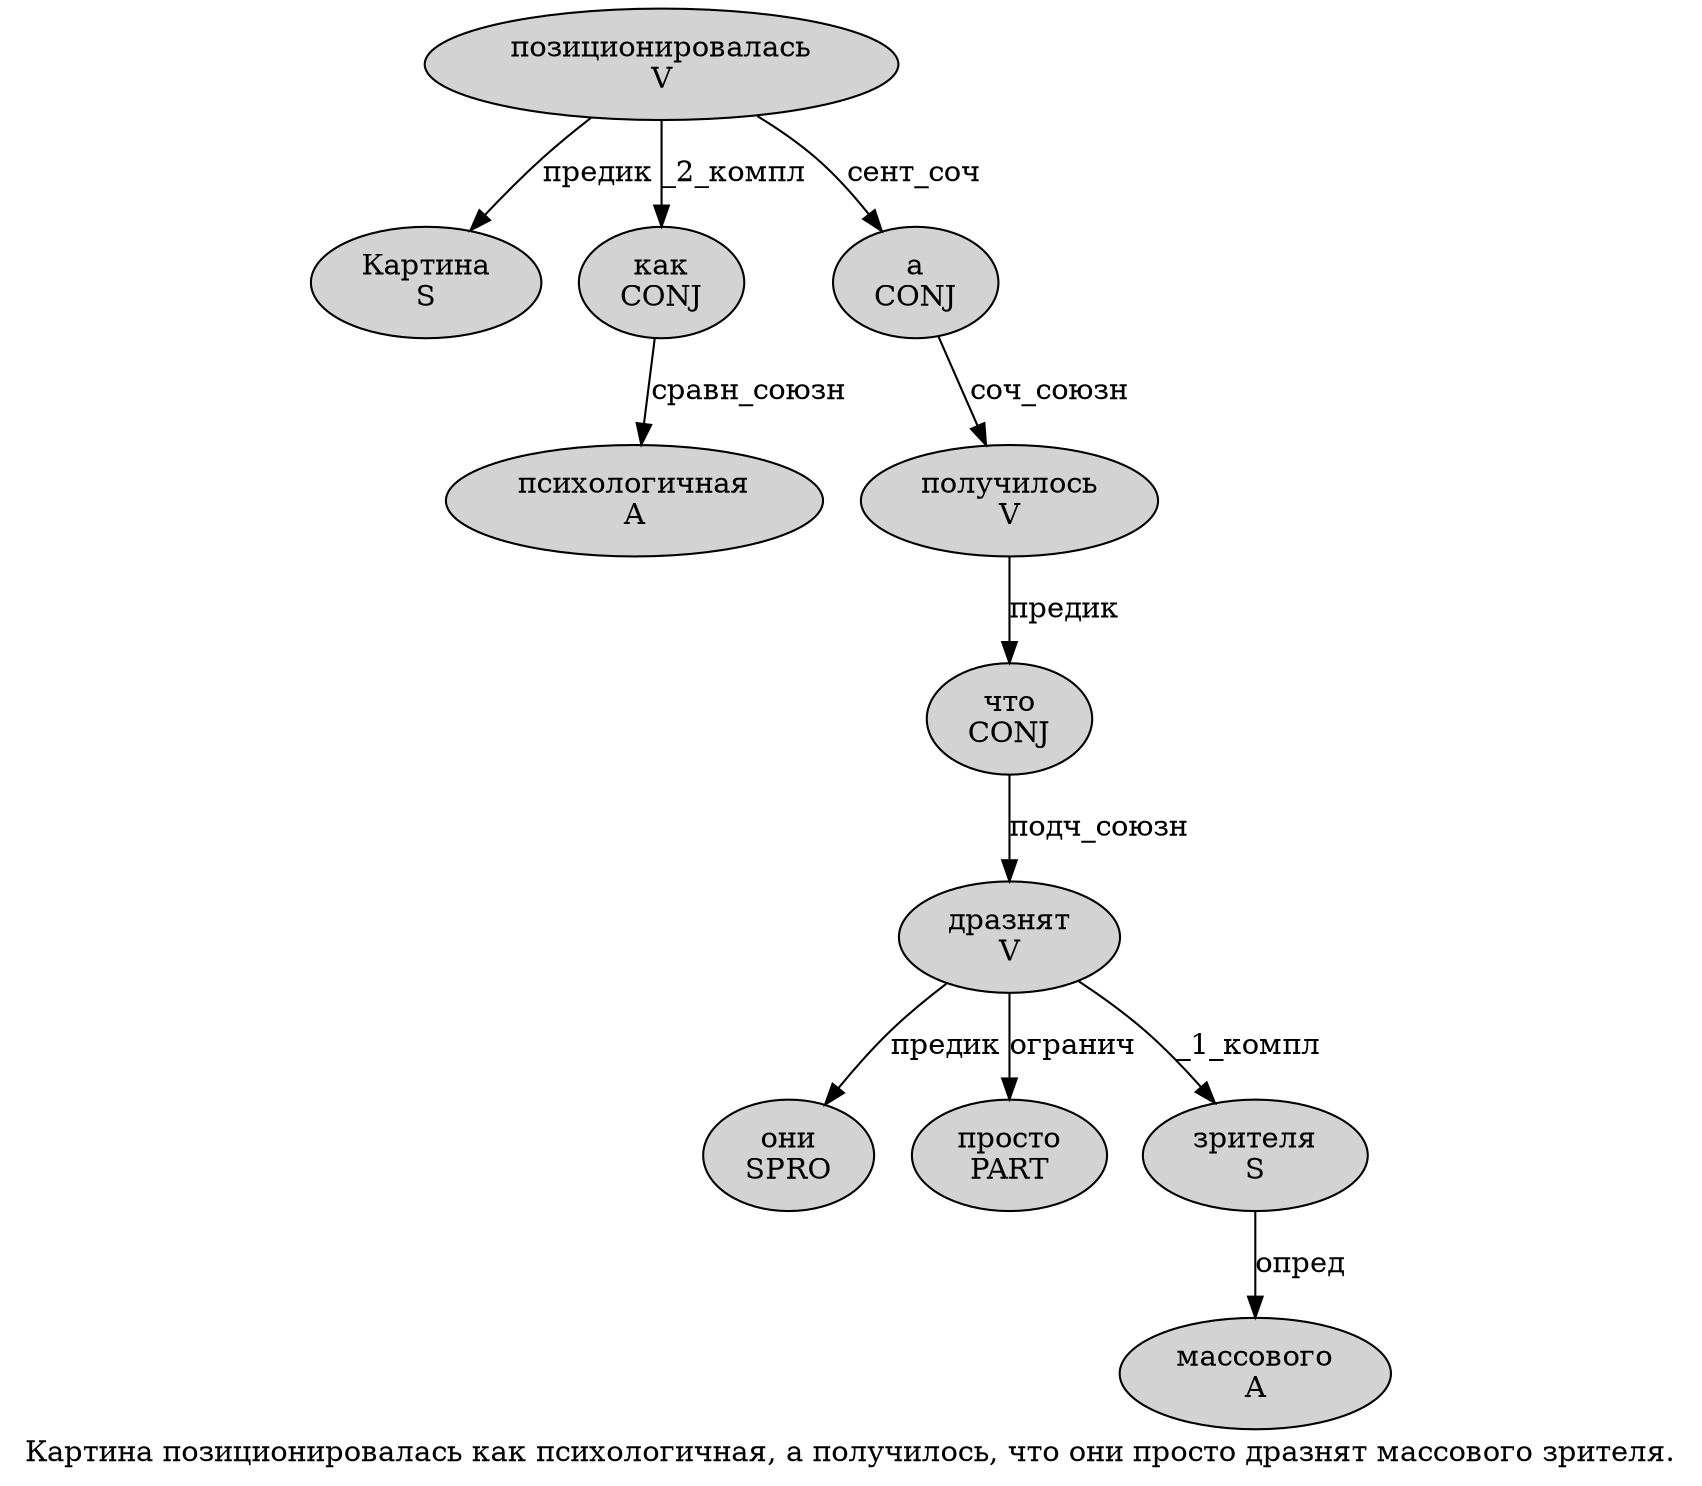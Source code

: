 digraph SENTENCE_3148 {
	graph [label="Картина позиционировалась как психологичная, а получилось, что они просто дразнят массового зрителя."]
	node [style=filled]
		0 [label="Картина
S" color="" fillcolor=lightgray penwidth=1 shape=ellipse]
		1 [label="позиционировалась
V" color="" fillcolor=lightgray penwidth=1 shape=ellipse]
		2 [label="как
CONJ" color="" fillcolor=lightgray penwidth=1 shape=ellipse]
		3 [label="психологичная
A" color="" fillcolor=lightgray penwidth=1 shape=ellipse]
		5 [label="а
CONJ" color="" fillcolor=lightgray penwidth=1 shape=ellipse]
		6 [label="получилось
V" color="" fillcolor=lightgray penwidth=1 shape=ellipse]
		8 [label="что
CONJ" color="" fillcolor=lightgray penwidth=1 shape=ellipse]
		9 [label="они
SPRO" color="" fillcolor=lightgray penwidth=1 shape=ellipse]
		10 [label="просто
PART" color="" fillcolor=lightgray penwidth=1 shape=ellipse]
		11 [label="дразнят
V" color="" fillcolor=lightgray penwidth=1 shape=ellipse]
		12 [label="массового
A" color="" fillcolor=lightgray penwidth=1 shape=ellipse]
		13 [label="зрителя
S" color="" fillcolor=lightgray penwidth=1 shape=ellipse]
			6 -> 8 [label="предик"]
			1 -> 0 [label="предик"]
			1 -> 2 [label="_2_компл"]
			1 -> 5 [label="сент_соч"]
			13 -> 12 [label="опред"]
			2 -> 3 [label="сравн_союзн"]
			5 -> 6 [label="соч_союзн"]
			11 -> 9 [label="предик"]
			11 -> 10 [label="огранич"]
			11 -> 13 [label="_1_компл"]
			8 -> 11 [label="подч_союзн"]
}